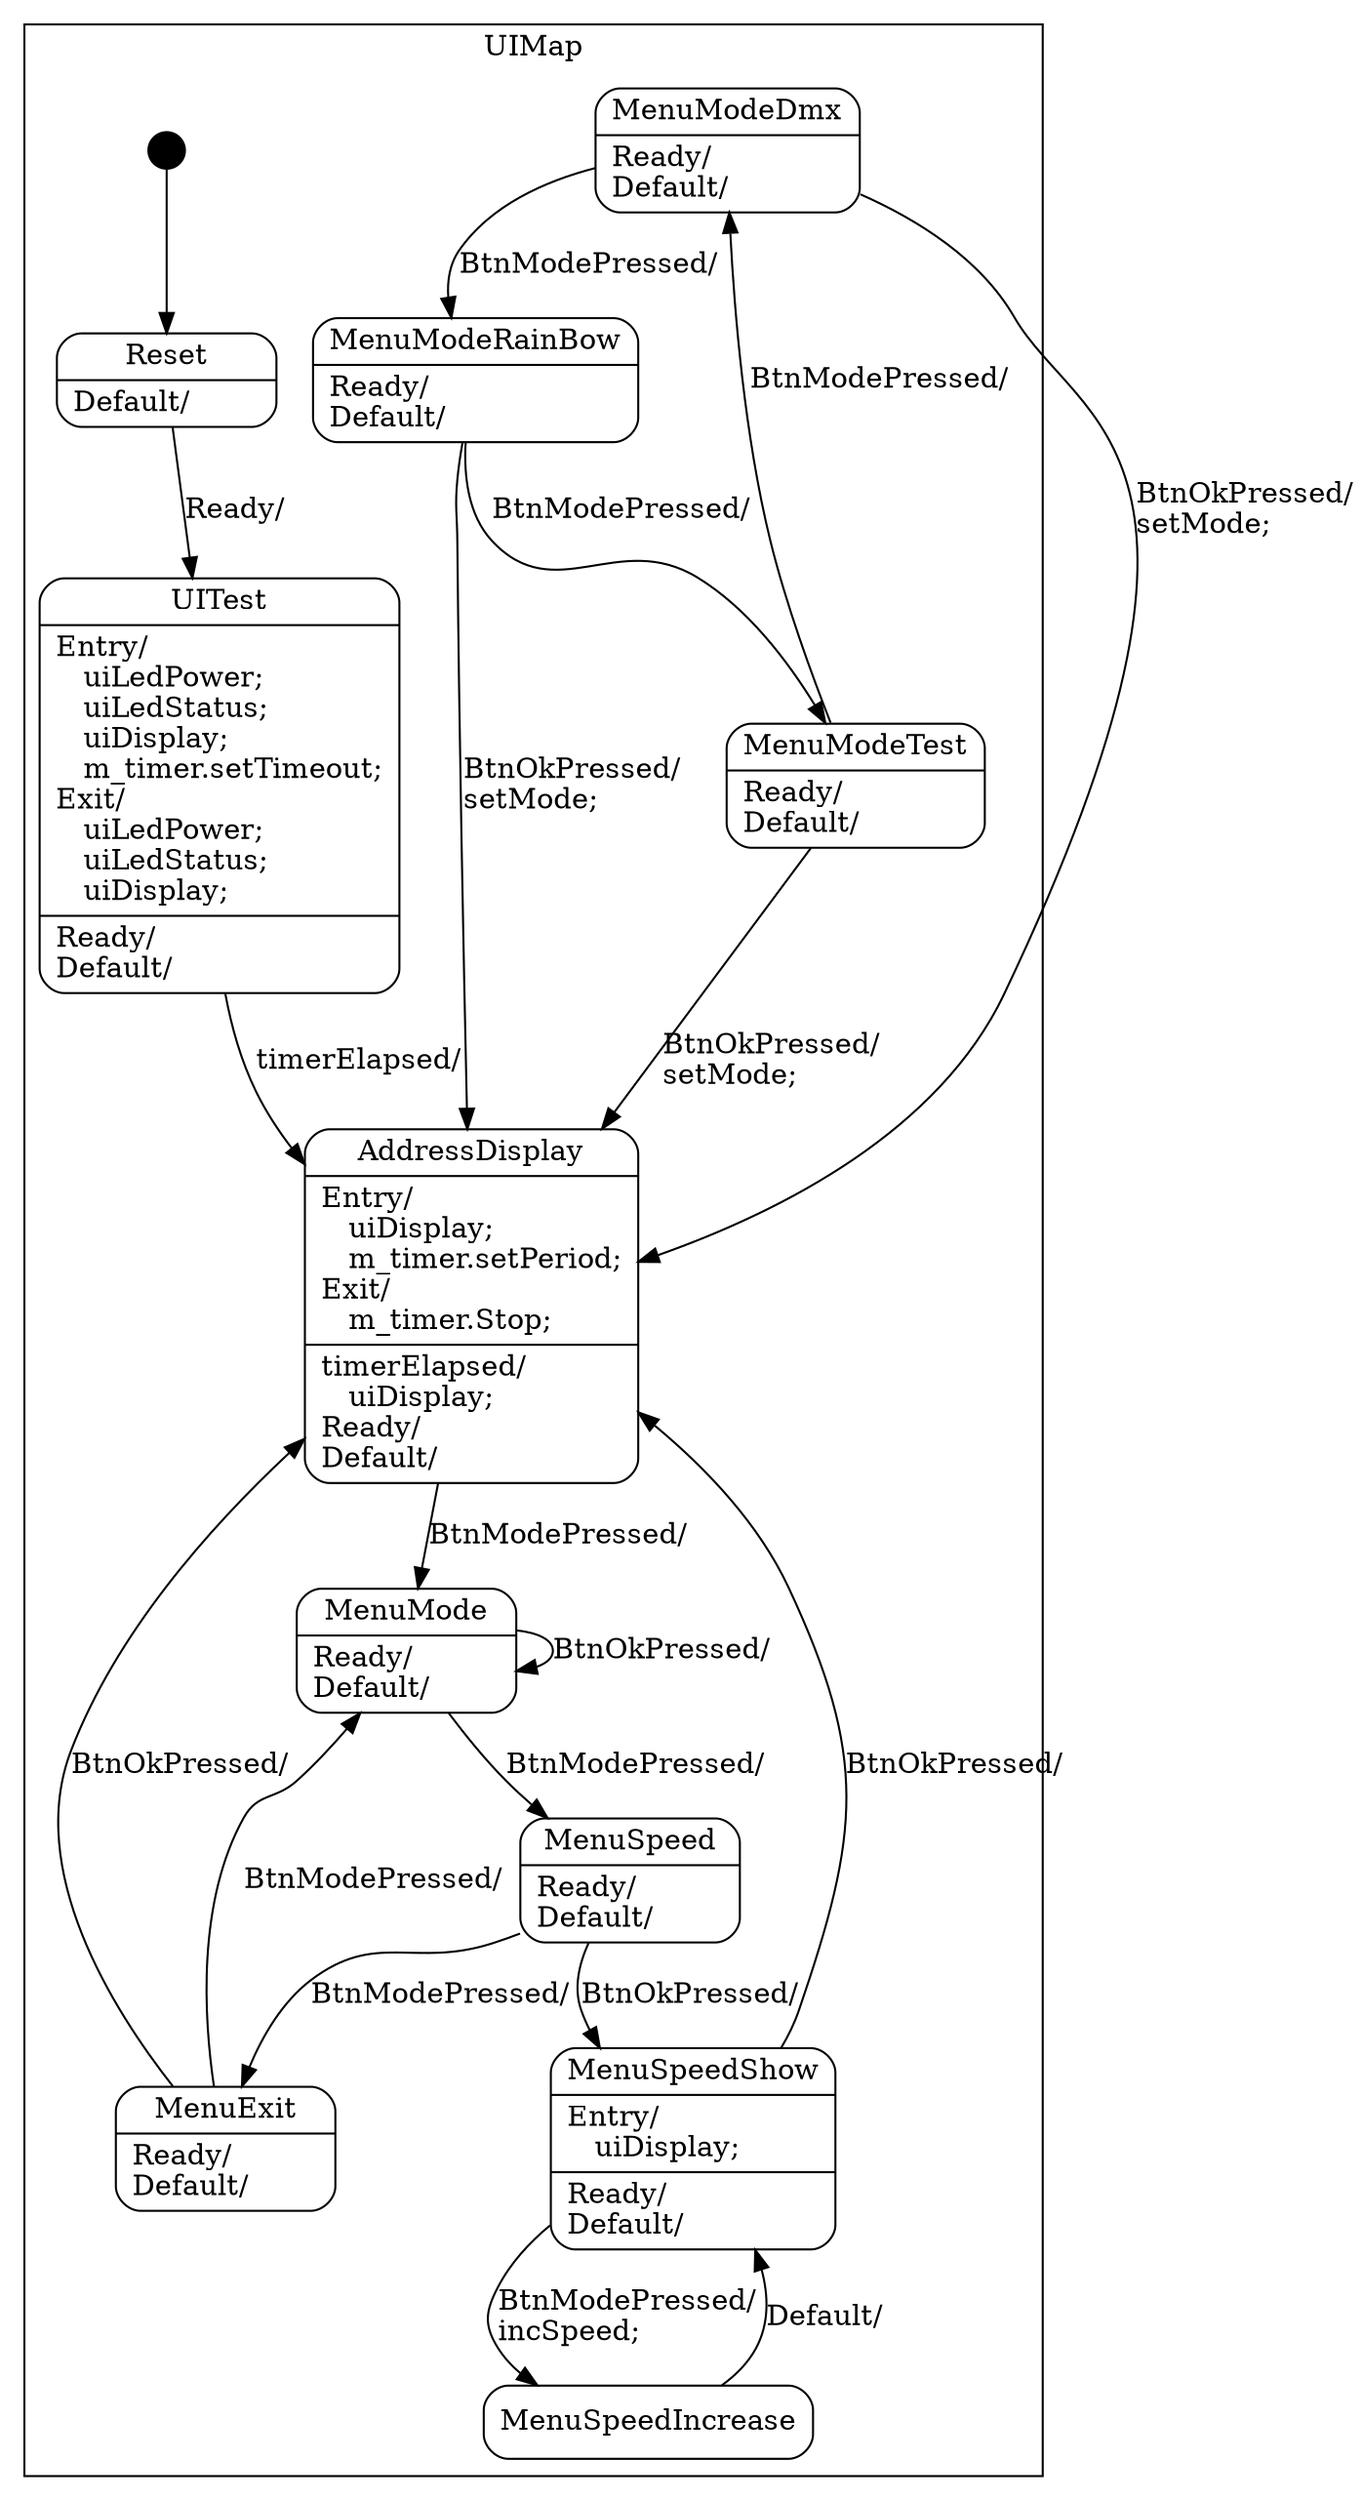 digraph UserInterface {

    node
        [shape=Mrecord width=1.5];

    subgraph cluster_UIMap {

        label="UIMap";

        //
        // States (Nodes)
        //

        "UIMap::Reset"
            [label="{Reset|Default/\l}"];

        "UIMap::UITest"
            [label="{UITest|Entry/\l&nbsp;&nbsp;&nbsp;uiLedPower;\l&nbsp;&nbsp;&nbsp;uiLedStatus;\l&nbsp;&nbsp;&nbsp;uiDisplay;\l&nbsp;&nbsp;&nbsp;m_timer.setTimeout;\lExit/\l&nbsp;&nbsp;&nbsp;uiLedPower;\l&nbsp;&nbsp;&nbsp;uiLedStatus;\l&nbsp;&nbsp;&nbsp;uiDisplay;\l|Ready/\lDefault/\l}"];

        "UIMap::AddressDisplay"
            [label="{AddressDisplay|Entry/\l&nbsp;&nbsp;&nbsp;uiDisplay;\l&nbsp;&nbsp;&nbsp;m_timer.setPeriod;\lExit/\l&nbsp;&nbsp;&nbsp;m_timer.Stop;\l|timerElapsed/\l&nbsp;&nbsp;&nbsp;uiDisplay;\lReady/\lDefault/\l}"];

        "UIMap::MenuMode"
            [label="{MenuMode|Ready/\lDefault/\l}"];

        "UIMap::MenuSpeed"
            [label="{MenuSpeed|Ready/\lDefault/\l}"];

        "UIMap::MenuExit"
            [label="{MenuExit|Ready/\lDefault/\l}"];

        "UIMap::MenuModeDmx"
            [label="{MenuModeDmx|Ready/\lDefault/\l}"];

        "UIMap::MenuModeRainBow"
            [label="{MenuModeRainBow|Ready/\lDefault/\l}"];

        "UIMap::MenuModeTest"
            [label="{MenuModeTest|Ready/\lDefault/\l}"];

        "UIMap::MenuSpeedShow"
            [label="{MenuSpeedShow|Entry/\l&nbsp;&nbsp;&nbsp;uiDisplay;\l|Ready/\lDefault/\l}"];

        "UIMap::MenuSpeedIncrease"
            [label="{MenuSpeedIncrease}"];

        "%start"
            [label="" shape=circle style=filled fillcolor=black width=0.25];

    }

    //
    // Transitions (Edges)
    //

    "UIMap::Reset" -> "UIMap::UITest"
        [label="Ready/\l"];

    "UIMap::UITest" -> "UIMap::AddressDisplay"
        [label="timerElapsed/\l"];

    "UIMap::AddressDisplay" -> "UIMap::MenuMode"
        [label="BtnModePressed/\l"];

    "UIMap::MenuMode" -> "UIMap::MenuMode"
        [label="BtnOkPressed/\l"];

    "UIMap::MenuMode" -> "UIMap::MenuSpeed"
        [label="BtnModePressed/\l"];

    "UIMap::MenuSpeed" -> "UIMap::MenuSpeedShow"
        [label="BtnOkPressed/\l"];

    "UIMap::MenuSpeed" -> "UIMap::MenuExit"
        [label="BtnModePressed/\l"];

    "UIMap::MenuExit" -> "UIMap::AddressDisplay"
        [label="BtnOkPressed/\l"];

    "UIMap::MenuExit" -> "UIMap::MenuMode"
        [label="BtnModePressed/\l"];

    "UIMap::MenuModeDmx" -> "UIMap::MenuModeRainBow"
        [label="BtnModePressed/\l"];

    "UIMap::MenuModeDmx" -> "UIMap::AddressDisplay"
        [label="BtnOkPressed/\lsetMode;\l"];

    "UIMap::MenuModeRainBow" -> "UIMap::MenuModeTest"
        [label="BtnModePressed/\l"];

    "UIMap::MenuModeRainBow" -> "UIMap::AddressDisplay"
        [label="BtnOkPressed/\lsetMode;\l"];

    "UIMap::MenuModeTest" -> "UIMap::MenuModeDmx"
        [label="BtnModePressed/\l"];

    "UIMap::MenuModeTest" -> "UIMap::AddressDisplay"
        [label="BtnOkPressed/\lsetMode;\l"];

    "UIMap::MenuSpeedShow" -> "UIMap::MenuSpeedIncrease"
        [label="BtnModePressed/\lincSpeed;\l"];

    "UIMap::MenuSpeedShow" -> "UIMap::AddressDisplay"
        [label="BtnOkPressed/\l"];

    "UIMap::MenuSpeedIncrease" -> "UIMap::MenuSpeedShow"
        [label="Default/\l"];

    "%start" -> "UIMap::Reset"

}
